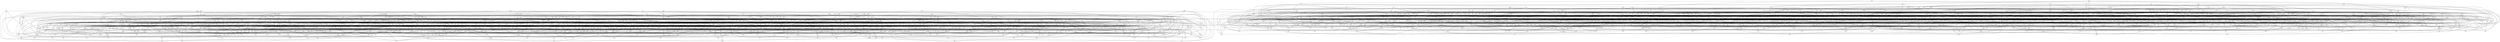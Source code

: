 graph {
 bdq -- hfr
 bdq -- lnm
 rfq -- jph
 rfq -- lqj
 rfq -- zrv
 vnm -- zkl
 vnm -- bvx
 vnm -- vcx
 vnm -- vqt
 vnm -- lzp
 ptj -- pqq
 vvq -- tkd
 vvq -- xxt
 kqb -- xmj
 gdh -- lzf
 gdh -- qmj
 gdh -- vgn
 gdh -- frn
 gsj -- ttz
 gsj -- pns
 jfk -- pfp
 jfk -- xbf
 jfk -- dqp
 scc -- xzd
 scc -- kzb
 scc -- czs
 fft -- ggl
 fft -- jzl
 fft -- fvv
 rzx -- jqt
 mqn -- jtb
 mqn -- xbl
 svf -- xpq
 svf -- zvv
 svf -- fpj
 svf -- fkv
 mgd -- kxn
 vzt -- dmx
 vzt -- mpp
 vzt -- fxf
 vzt -- bss
 vzt -- flr
 rnh -- sjv
 rnh -- hlm
 rnh -- vsf
 rnh -- gnj
 rnh -- mbz
 rdn -- crr
 rdn -- dzr
 rdn -- ljz
 pjh -- lhj
 pjh -- jlj
 cgx -- vqb
 cgx -- gdm
 cgx -- vzs
 cgx -- jdg
 dtb -- lkk
 dtb -- hqf
 dtb -- zqn
 pbb -- dtp
 pbb -- cdp
 pbb -- lfp
 pvv -- jzd
 pvv -- tjz
 qnk -- hzp
 kxr -- kqz
 kxr -- gpx
 vcr -- hld
 vcr -- cns
 vcr -- mhx
 vcr -- vtd
 hrk -- rjf
 hrk -- pmv
 hrk -- fcb
 jpt -- nfg
 znb -- gsc
 znb -- fcv
 tnc -- snk
 tnc -- rck
 tnc -- smc
 tnc -- lbj
 tnc -- xlg
 rmr -- jhq
 rmr -- tph
 rmr -- pbk
 rmr -- dbp
 rmr -- kmz
 drr -- fgm
 drr -- sqq
 dbp -- mzp
 vfl -- dtp
 vfl -- mpz
 vfl -- lnv
 vfl -- vpl
 vfl -- dnk
 cph -- dmv
 jhq -- rsl
 jhq -- xhm
 jhq -- dnh
 vhr -- djz
 tqx -- pjh
 tqx -- qtz
 tqx -- mzp
 dzx -- fzl
 bkn -- llf
 bkn -- vpl
 bkn -- tkd
 qcd -- zpt
 ddx -- rjq
 ddx -- rct
 msb -- pxx
 msb -- fvv
 psn -- spd
 psn -- vcn
 psn -- bjn
 psn -- zzh
 psn -- dlg
 sdm -- gdh
 sdm -- xhs
 sdm -- mqg
 sdm -- hbq
 sdm -- pjn
 sdm -- lhv
 ppx -- bqg
 ppx -- hkk
 ppx -- glj
 ppx -- qzh
 ksm -- hjc
 csd -- rsl
 csd -- tnn
 csd -- tlb
 kqz -- ssq
 hfd -- xhc
 hfd -- vjj
 hfd -- xpb
 hfd -- trh
 bsk -- vqf
 bsk -- klq
 bsk -- rlk
 bsk -- rzn
 bsk -- rnn
 vnq -- mzc
 vnq -- nrz
 mlj -- qkp
 fzr -- fzl
 fzr -- qgh
 fzr -- grd
 fzr -- dbn
 xzz -- vtr
 qmp -- slt
 qmp -- pvm
 qmp -- zsz
 xgm -- ppz
 vhz -- ndf
 tjz -- vph
 cbv -- vng
 cbv -- vrl
 cbv -- ncg
 cbv -- kdt
 rbd -- xhd
 rbd -- fqn
 rbd -- xkz
 rbd -- tfk
 jqs -- kxg
 dzj -- zgj
 sqq -- kxn
 sqq -- xgd
 sqq -- qqr
 pvz -- vph
 pvz -- ssx
 qbs -- xqt
 qbs -- xmg
 qbs -- jdp
 fxf -- hxh
 fxf -- lzq
 zgr -- tpd
 zgr -- qvc
 zgr -- glj
 zgr -- ckn
 dkl -- jhz
 dkl -- bss
 dkl -- qsz
 trr -- sjh
 trr -- qgg
 trr -- djt
 trr -- xgm
 knp -- tlm
 knp -- lxh
 dgr -- mgp
 xgp -- dbl
 xgp -- szm
 xgp -- jvc
 zqz -- dxr
 zqz -- pts
 zqz -- chl
 qhz -- hgt
 qhz -- kgv
 qhz -- xhd
 qhz -- rjm
 vkl -- qgm
 vkl -- rzm
 vkl -- slb
 vkl -- rxh
 jrn -- vzq
 grl -- grb
 grl -- qrx
 grl -- hbq
 grl -- fkt
 bmf -- znz
 bmf -- mqv
 zhq -- xrh
 zhq -- clp
 mgp -- fsz
 pdf -- kxl
 pdf -- plc
 kkf -- tmk
 kkf -- hrp
 kkf -- hqf
 kkf -- xbk
 kkf -- dkq
 fnt -- gvf
 bmt -- vgp
 bmt -- hqx
 bmt -- vqq
 crh -- sbm
 crh -- tkd
 qvp -- lvt
 qvp -- fdv
 qvp -- mkb
 zgq -- hxh
 zgq -- qst
 zgq -- dss
 bzv -- dcg
 bzv -- jdp
 bzv -- qps
 bzv -- kxl
 thk -- hpk
 pfp -- xdc
 qtf -- znk
 qtf -- nsv
 qtf -- gfh
 dmb -- pdc
 dmb -- dqs
 dmb -- pqb
 dmb -- czn
 qmb -- tmq
 vgc -- zmg
 vgc -- znh
 vgc -- dbn
 vgc -- zrk
 fpf -- gkh
 fpf -- zfz
 fpf -- qcx
 xll -- mlj
 xll -- jzr
 xll -- djr
 bxk -- vfs
 bxk -- djt
 rmn -- qlv
 frr -- jvm
 frr -- xzp
 frr -- crl
 frr -- kxf
 lfl -- mvq
 lfl -- xsc
 lfl -- nln
 xts -- thh
 fbj -- ctq
 hkf -- sqg
 flk -- xzs
 flk -- jhf
 jll -- gnz
 jll -- dfd
 fxd -- nrz
 dkj -- lpr
 nsz -- sqp
 nsz -- zjf
 nsz -- jtb
 nsz -- tnb
 cvm -- jtt
 cvm -- bsp
 njk -- jbd
 njk -- lxh
 njk -- mjm
 kmz -- gfl
 qzq -- qzj
 qzq -- vhr
 trq -- jvc
 qmt -- jfj
 qmt -- vqr
 qmt -- bjl
 slv -- xzd
 bph -- cfj
 bph -- tmq
 kpg -- vsx
 kpg -- jdp
 kpg -- jpt
 gkl -- cnn
 gkl -- lfv
 msn -- znd
 msn -- csv
 msn -- hmg
 vbp -- jhn
 vbp -- bcq
 vbp -- hmd
 slq -- xfl
 slq -- sqg
 slq -- sgb
 ktt -- jjg
 zhk -- ggn
 zhk -- lvs
 ncr -- knd
 ncr -- nkl
 ncr -- hfr
 ncr -- tzg
 glt -- gsj
 glt -- jlp
 glt -- bcn
 glt -- ltd
 glt -- hfd
 glt -- rjq
 glt -- snt
 qkf -- qlv
 qkf -- tkg
 qkf -- hlx
 qkf -- qqn
 klt -- crr
 klt -- tbd
 klt -- ssq
 dfm -- smb
 dfm -- bjb
 jdg -- ndf
 jdg -- txm
 jdg -- vfx
 kff -- mpp
 kff -- hbz
 kff -- sjh
 kff -- kkg
 brm -- ssl
 brm -- kxg
 brm -- crr
 ssl -- zpt
 cml -- ggf
 cml -- pts
 cml -- lvm
 sdf -- gfp
 sdf -- xlg
 sdf -- jdf
 szq -- vfs
 szq -- vsx
 tkz -- kpg
 tkz -- cfj
 tkz -- rtz
 tkz -- jmj
 jph -- jcj
 qmv -- szq
 qmv -- zvv
 djv -- rgg
 djv -- zlc
 lfp -- srq
 lfp -- rfs
 ttm -- vgn
 ttm -- lhh
 mhg -- bps
 mhg -- jdf
 mhg -- ggl
 mhg -- bcn
 fhm -- hlh
 fhm -- nfv
 fhm -- jzr
 fhm -- hrp
 fhm -- jxh
 ggr -- lgz
 ggr -- qlc
 ggr -- nvd
 ggr -- tkg
 ggr -- dnh
 rvq -- nlb
 rvq -- crq
 ptc -- fms
 ptc -- kqr
 pph -- rgc
 pph -- vls
 pph -- zmg
 pph -- zqz
 kjl -- bcq
 kgm -- pzf
 gsc -- hqc
 sqt -- vqq
 sqt -- qck
 sqt -- klt
 sqt -- znk
 sqt -- slr
 sqt -- fdv
 kqr -- jmz
 hfx -- mqv
 hfx -- jrn
 jtb -- tcs
 gqr -- ljq
 gqr -- zvs
 gqr -- xzq
 gqr -- kmv
 ttl -- qbj
 ttl -- glm
 ttl -- dzc
 ttl -- djv
 vgg -- qtf
 vgg -- pph
 hdj -- kpf
 hdj -- gkt
 hdj -- pgf
 hdj -- lzq
 fcb -- pxx
 fcb -- lcs
 qgn -- tcs
 vdg -- zrt
 sxh -- fbc
 sxh -- xdm
 sxh -- gdd
 drj -- txm
 drj -- fnm
 drj -- gdm
 xqf -- vpl
 xqf -- brj
 xqf -- tmk
 xqf -- drz
 zdl -- mmj
 glr -- ggf
 xjf -- tnt
 xjf -- cnz
 xjf -- ltd
 nbt -- ffh
 nbt -- jcm
 hpv -- cps
 bfh -- fls
 bfh -- lqj
 fbz -- xzs
 ccn -- gql
 ccn -- dkq
 ccn -- jhf
 dhj -- dnv
 dhj -- cbp
 lpr -- hlx
 lqt -- fjr
 lqt -- phn
 lqt -- thk
 vpl -- kqr
 pdd -- qlc
 pdd -- zpn
 pdd -- kcq
 pdd -- zkd
 ldh -- rdq
 ldh -- fhc
 xzp -- pdc
 xzp -- pqq
 phn -- mpz
 phn -- jhf
 zvt -- mtk
 zvt -- txm
 zvt -- tjt
 lfs -- kkg
 vxd -- jkd
 vxd -- mqn
 vxd -- lzf
 kmv -- hlm
 kmv -- cnn
 kmv -- jnz
 kmv -- xxt
 gfl -- xbl
 gfl -- hmg
 gfl -- jgl
 tfx -- qzr
 tfx -- lgm
 tfx -- cph
 tfx -- vgr
 ccz -- mcg
 ccz -- bbg
 hvh -- qps
 hrp -- bsl
 hrp -- jcj
 gxd -- cvf
 gxd -- skx
 lsl -- brr
 qdh -- vkn
 qdh -- cfg
 zxx -- bbd
 zxx -- gvv
 zxx -- hpv
 zxx -- lzp
 zxx -- xsc
 fpv -- fdd
 fpv -- sbh
 fpv -- nvr
 nfg -- tcf
 zkf -- bct
 tzg -- bjb
 tzg -- dnh
 tzg -- dkj
 kbr -- tsc
 kbr -- nkx
 kbr -- zst
 kbr -- znd
 kbr -- xhm
 ppr -- nrp
 ppr -- hqb
 ppr -- smf
 ppr -- bbg
 kjs -- rjm
 kjs -- vfx
 kjs -- jlm
 jtn -- xgc
 fzs -- npc
 fzs -- hcp
 fzs -- szc
 slr -- bfg
 slr -- xsj
 slr -- dlg
 slr -- gdd
 vkx -- qmd
 vkx -- zdh
 vkx -- xgm
 vkx -- xgv
 vkx -- qnd
 rvf -- hbl
 rvf -- cps
 rvf -- jhs
 rvf -- dtg
 kfz -- svf
 kfz -- rzx
 kfz -- jrn
 kfz -- tnb
 dfd -- cfc
 vgk -- pqp
 zdm -- jgl
 zdm -- tcr
 hvl -- zxt
 ztp -- zgj
 ztp -- ltp
 ztp -- hgm
 xjq -- plc
 xjq -- pvz
 xjq -- hbb
 xjq -- sbg
 xjq -- gkt
 vkc -- qmb
 vkc -- mgp
 vkc -- fpj
 zrv -- sbm
 cxl -- mpm
 cxl -- tcs
 xhp -- vgr
 xhp -- qlv
 xhp -- lxp
 xhp -- hld
 cxf -- jhn
 cxf -- flr
 cxf -- jqj
 ctq -- qqr
 ctq -- fhh
 qsj -- stm
 qsj -- mzc
 qsj -- kks
 qsj -- qgn
 pxv -- zfz
 pxv -- mrv
 sqd -- vsx
 sqd -- hlx
 sqd -- hnc
 sqd -- pdh
 zjf -- mtc
 sxj -- mmg
 sxj -- mjj
 sxj -- ksd
 sxj -- hfx
 sxj -- kdt
 msm -- cps
 msm -- gpq
 msm -- lmd
 msm -- mjp
 ghz -- ksr
 ghz -- dkc
 ghz -- zdf
 ghz -- bqg
 ghz -- fxf
 vzs -- vqb
 vzs -- kxf
 vxp -- hjc
 vxp -- ksn
 lgg -- llp
 lgg -- crl
 vhv -- vqq
 vhv -- gsc
 vhv -- qrd
 jqq -- kjp
 jqq -- jcm
 jqq -- nxk
 jqq -- rrn
 gxn -- cdp
 gxn -- brr
 vdl -- ktl
 vdl -- bmd
 vdl -- djb
 jkx -- hvb
 jkx -- xjb
 jkx -- bqm
 jkx -- fbp
 jkx -- dmf
 qgm -- hnp
 rgj -- ktl
 rgj -- dhj
 rgj -- ncv
 kpn -- jrb
 kpn -- cfc
 dgm -- vvh
 dgm -- mxp
 dgm -- drt
 bgj -- glr
 bgj -- crh
 bgj -- zvt
 bgj -- vqg
 rrl -- jbm
 rrl -- zzp
 rrl -- rss
 rrl -- ngf
 hmf -- pnv
 hmf -- bjl
 hmf -- trf
 hmf -- qgc
 nvc -- bmd
 cvn -- gmx
 cvn -- mtk
 hlh -- dtp
 jfv -- dqv
 jfv -- jhm
 jfv -- ckn
 jfv -- gqk
 jfv -- sks
 jfv -- llz
 vqx -- rjp
 vqx -- pzf
 vqx -- pns
 vqx -- ccn
 zvz -- lcg
 zvz -- cng
 zvz -- csj
 zvz -- czm
 ztn -- jbd
 ztn -- xsb
 ztn -- vxp
 nlb -- rhr
 nlb -- pjg
 fqm -- ggn
 fqm -- kgg
 fqm -- lnr
 dcf -- ksn
 mtg -- rjj
 mtg -- mbk
 mtg -- tff
 mtg -- gkl
 mjs -- ksx
 mjs -- nmn
 mjs -- dhc
 tff -- jjr
 kkc -- rbn
 kkc -- kfj
 vqt -- rxz
 vqt -- vdg
 vqt -- gvf
 hpk -- qkp
 lvt -- nqp
 csz -- drt
 csz -- fxn
 csz -- rsl
 rqc -- bxl
 rqc -- xvx
 rqc -- jrt
 rqc -- xjf
 tfb -- jnz
 tfb -- czn
 tfb -- gfg
 vrz -- mdx
 vrz -- fdd
 vrz -- ksz
 vrz -- hmg
 xfb -- pqp
 prn -- knp
 prn -- hqc
 prn -- vqp
 vqg -- qcd
 vqg -- ttg
 vqg -- ddg
 vqg -- jdl
 rrt -- lhh
 rrt -- qhh
 rrt -- ztj
 rrt -- kjl
 rrt -- qsz
 dxm -- flk
 dxm -- szb
 dxm -- cnn
 dxm -- pzl
 bjg -- hrk
 bjg -- ggn
 bjg -- bps
 bjg -- slv
 xkx -- gzx
 xkx -- zzg
 rhz -- fzr
 rhz -- gks
 rhz -- mfn
 rhz -- dtd
 rhz -- jlm
 lmq -- cfc
 lmq -- cvk
 lmq -- bbb
 jss -- dnk
 jss -- gks
 jss -- kfj
 xpq -- plf
 xpq -- vbp
 bgp -- bmd
 bgp -- cbp
 jhn -- czg
 mmr -- hjg
 mmr -- crn
 jzp -- lfs
 jzp -- qdh
 jzp -- vph
 tgg -- jmz
 tgg -- jdf
 rfs -- gsc
 kxf -- xth
 kxf -- llp
 fcl -- jmz
 fcl -- jhf
 fcl -- jdm
 hjr -- czn
 hjr -- gvm
 hjr -- hln
 hjr -- sxq
 hjr -- qnf
 hjr -- svp
 mpp -- qfh
 mpp -- bss
 klp -- dzp
 klp -- fvd
 klp -- jpt
 klp -- zrt
 dvj -- vgk
 dvj -- ksx
 dvj -- gdt
 lrj -- ptc
 lrj -- tcj
 lrj -- nmk
 lrj -- thc
 cmh -- qhf
 cmh -- mpg
 cmh -- tcr
 xjs -- cjd
 xjs -- sdt
 xjs -- chh
 xjs -- mpp
 fvl -- gct
 fvl -- nmk
 ngf -- gfh
 mcv -- zcx
 mcv -- qdh
 mcv -- smb
 jvf -- cvf
 jvf -- hbb
 czh -- bnn
 czh -- kjs
 czh -- thq
 czh -- trh
 czh -- vqq
 czq -- fls
 czq -- qkp
 czq -- zrv
 czq -- hmh
 czq -- hkm
 xjb -- tcf
 sln -- znk
 sln -- kgg
 hxb -- xsx
 hxb -- mjr
 hxb -- tlb
 xdc -- pjh
 xzq -- qmp
 xzq -- dtd
 tnt -- zmg
 tnt -- pzp
 tnt -- cnz
 tlf -- vpp
 tlf -- jlj
 tlf -- bcq
 tlf -- jsh
 jhp -- pmp
 jhp -- nvt
 jhp -- hzp
 mmp -- fft
 mmp -- pxv
 mmp -- jlb
 sjv -- xts
 sjv -- fhf
 flx -- lfx
 flx -- dsd
 flx -- kzn
 flx -- rdq
 kfd -- mjj
 kfd -- jjn
 kfd -- rmd
 kfd -- xkx
 kfd -- fdb
 npn -- vdl
 npn -- bjl
 npn -- fms
 csj -- mnl
 ttn -- zgj
 gpl -- gqk
 gpl -- mxt
 gpl -- tcs
 ggc -- rxm
 ggc -- qkp
 ggc -- xnc
 ggc -- ptt
 qzh -- mzc
 qzh -- vcr
 qzh -- vdd
 qzh -- rbj
 zpn -- rsl
 zpn -- dxb
 zpn -- rhl
 pth -- vqm
 pth -- lmd
 pth -- kds
 pth -- jkd
 qgr -- dhl
 qgr -- qjb
 kfm -- bfx
 kfm -- kjl
 kfm -- hgh
 kfm -- mqn
 zmg -- xzz
 hnl -- dbn
 hnl -- sxh
 rxz -- zst
 rxz -- dcg
 pnv -- njk
 pnv -- nmn
 pnv -- qzq
 pnv -- rdn
 jtg -- hst
 jtg -- lxh
 tmq -- vvh
 mqd -- dlr
 mqd -- rrt
 mqd -- vgn
 mqd -- pgt
 mqd -- xfl
 txc -- xzs
 pzn -- pts
 vgp -- xhd
 bsf -- rsd
 bsf -- smn
 bsf -- kkc
 bsf -- gvm
 kbm -- hnc
 kbm -- hpg
 kbm -- rzc
 xfq -- rtz
 vqz -- lpr
 vqz -- mvf
 vqz -- rmn
 dmx -- czg
 dmx -- lzp
 gdt -- djz
 ggs -- jvf
 ggs -- jzp
 ggs -- nqz
 smt -- cmp
 smt -- lgz
 smt -- qfh
 bft -- jlb
 bft -- bfg
 jzd -- qss
 nms -- pvm
 nms -- xmk
 nms -- fms
 rkc -- qxb
 rkc -- tvt
 rkc -- bnb
 rkc -- rpc
 fsl -- xxt
 fsl -- xvk
 jkd -- hvl
 hgb -- xbl
 hgb -- kmz
 hgb -- pmh
 qvt -- hbb
 qvt -- dnh
 qvt -- pqh
 ddj -- hmh
 ddj -- qgh
 ddj -- bqd
 xsx -- gfv
 xsx -- ztj
 xsx -- hcp
 fhh -- vfs
 xbj -- rdj
 xbj -- dtb
 xbj -- lqk
 xbj -- bct
 fsr -- xcj
 fsr -- nvc
 fsr -- jxf
 fsr -- lxh
 kks -- hjg
 kks -- sgb
 kks -- xmg
 kks -- fvd
 zkd -- fkv
 prv -- jlv
 prv -- fcb
 prv -- qnf
 pbk -- hhq
 pbk -- bvx
 pbk -- vsz
 tcs -- mhx
 tcs -- ckn
 jdl -- vjb
 jdl -- xfs
 jdl -- zkf
 jdl -- dzj
 zcs -- flr
 zcs -- vsv
 zcs -- vkq
 zcs -- szc
 rql -- rgc
 rql -- xfd
 rql -- rjf
 rql -- slv
 qct -- xfl
 tzf -- hld
 tzf -- bfx
 tzf -- dlr
 dmh -- pnc
 dmh -- lfx
 ckr -- cng
 ckr -- lsl
 ckr -- gxn
 ckr -- brj
 hbl -- jgl
 pgg -- rjj
 pgg -- vls
 pgg -- glm
 pgg -- zbj
 lqv -- czg
 lqv -- tvm
 lqv -- kqb
 lqv -- zkl
 lqv -- mbs
 rbj -- khz
 rbj -- xdx
 rbj -- jqp
 sjg -- xts
 sjg -- vqp
 sjg -- nsm
 tjt -- jxh
 tjt -- clp
 tjt -- vqr
 hvb -- bvx
 hvb -- lpr
 hvb -- vdg
 bnh -- jzd
 bnh -- zdl
 bnh -- bnb
 dmf -- smb
 dmf -- zvj
 dmf -- kxn
 trf -- bbh
 trf -- xth
 trf -- rgj
 rkr -- lhj
 rkr -- jdp
 rkr -- mpm
 rkr -- gqk
 mbz -- hqc
 mbz -- jdm
 rnx -- qzr
 rnx -- cfs
 xxg -- dsd
 xxg -- qps
 xxg -- nlg
 xxg -- mcv
 vqr -- jdm
 vqr -- ttz
 zzg -- pdh
 zzg -- gcq
 hgt -- jqs
 hgt -- pdc
 zrf -- jqj
 zrf -- xvl
 zrf -- lsp
 zrf -- llz
 vxb -- lcg
 vxb -- ssl
 pnr -- jcn
 pnr -- xqg
 pnr -- mdj
 pnr -- mfn
 vsf -- hjc
 vsf -- xzd
 vsf -- dcf
 vsf -- fdv
 kdx -- pqb
 kdx -- dzj
 kdx -- tmf
 kdx -- bfg
 kdx -- mrv
 vdd -- vkn
 vdd -- plc
 sfb -- fhf
 hvz -- bfh
 hvz -- hgq
 hvz -- zbk
 xln -- dpp
 xln -- cnz
 xln -- mgx
 xln -- dqc
 ckg -- vfj
 ckg -- hdf
 ckg -- glj
 ckg -- hgb
 mbs -- dll
 mbs -- pxp
 bmh -- pdf
 bmh -- jpv
 bmh -- fxn
 bmh -- jbl
 zbq -- rsd
 zbq -- kgn
 zbq -- hjt
 nsv -- lgg
 nsv -- ttn
 nsv -- kgm
 nsv -- pzn
 sks -- hhq
 sks -- vtj
 xvx -- pdc
 xvx -- svz
 xvx -- ddk
 xfd -- tmf
 vqs -- cxf
 vqs -- bdk
 vqs -- nfg
 zsz -- fpk
 zsz -- xhh
 zsz -- vsk
 vcq -- ncv
 vcq -- fjr
 pdg -- mcf
 pdg -- mlk
 pdg -- zpt
 pdg -- lvs
 mjl -- pjn
 mjl -- zcx
 mjl -- szm
 tpd -- kdg
 tpd -- rtz
 hnp -- hjc
 djb -- ksm
 djb -- csj
 xnc -- dbn
 rnn -- fdd
 rnn -- rzn
 rjq -- hlh
 rjq -- drg
 bxl -- jbd
 vpq -- czn
 vpq -- gbc
 crz -- pkg
 crz -- cth
 vmg -- pzf
 zcr -- rmn
 zcr -- zgh
 zcr -- hcv
 zcr -- mmr
 zbk -- mdc
 zbk -- gxn
 zbk -- gnj
 mjp -- cph
 mjp -- fsz
 kgn -- knp
 kgn -- jlb
 kgn -- nrs
 mkl -- mpl
 mkl -- fsl
 mkl -- rct
 trp -- srt
 trp -- cfs
 trp -- tbb
 trp -- dgm
 vgr -- jsp
 vgr -- mzp
 lsp -- rzx
 lsp -- mhx
 lsp -- xvm
 lsp -- jvc
 sqp -- tgm
 sqp -- qqr
 jvx -- mmr
 jvx -- hcv
 jvx -- tsq
 jvx -- lrc
 qck -- dcf
 qck -- mss
 qck -- lvs
 jrf -- xps
 jrf -- rpc
 npl -- ltp
 npl -- lkx
 npl -- pbb
 npl -- jmr
 qgg -- znz
 qgg -- sgb
 qgg -- cns
 xrh -- lcs
 msp -- dbn
 msp -- xzd
 msp -- bnn
 mss -- sfb
 mss -- dzx
 vls -- mpz
 gmq -- sbq
 gmq -- rgg
 gmq -- ttn
 rjf -- gpx
 krp -- ppz
 krp -- qqn
 krp -- cxl
 krp -- cdv
 xhf -- fzl
 xhf -- zrk
 xhf -- rct
 xhf -- dnv
 xhf -- xfs
 rmt -- mkm
 rmt -- kmz
 rmt -- kjl
 rmt -- hxh
 ggn -- ktl
 zst -- npc
 zst -- hlx
 zlc -- vfx
 zlc -- jbt
 zlc -- vqp
 tvm -- khv
 tvm -- fdd
 czs -- vhr
 czs -- xlt
 mfn -- jqs
 mfn -- psx
 mfn -- bcp
 hcf -- fsm
 hcf -- pqr
 hcf -- fhh
 hcf -- qjb
 hcf -- qpj
 kbc -- fbj
 kbc -- xrd
 kbc -- tsq
 kbc -- flp
 zgh -- cps
 zgh -- ksr
 jxk -- rzx
 jxk -- mrk
 jxk -- xvl
 jxk -- rpt
 jxk -- gbd
 khd -- zjf
 khd -- vsz
 khd -- rmn
 jmj -- jfk
 jmj -- bpt
 jmj -- sbg
 jmj -- fvn
 jmj -- rnx
 cdr -- grf
 cdr -- ddx
 cdr -- lvs
 cdr -- kdx
 hgh -- cfs
 hgh -- ckn
 hgh -- fvd
 hds -- rxm
 hds -- kbj
 hds -- hdv
 hds -- vqb
 hds -- jxh
 fjr -- hrs
 fjr -- flz
 fjr -- jlb
 dvf -- czj
 dvf -- zkf
 dvf -- hjc
 dvf -- slr
 xxk -- vfh
 zdb -- psx
 zdb -- szb
 zdb -- mcf
 bsm -- txq
 bsm -- qzq
 bsm -- mjd
 dhc -- vvq
 dhc -- mss
 dhc -- hkm
 xmk -- txm
 ddg -- xlt
 qps -- bbd
 crq -- hbz
 crq -- znc
 crq -- bjb
 crq -- rxz
 crq -- hbl
 gpx -- hqc
 gpx -- ksm
 lct -- xlg
 lct -- bps
 lct -- sxh
 lct -- gmx
 brr -- psg
 fmx -- gbd
 fmx -- rdq
 gkh -- dpn
 gkh -- ttf
 vzf -- vsx
 dzc -- vhr
 dzc -- phn
 bgn -- klc
 bgn -- gct
 mpg -- hff
 mpg -- prm
 rvd -- xfq
 rvd -- sjx
 rvd -- xjs
 rvd -- rjh
 bfs -- rzm
 bfs -- lvl
 bfs -- dtd
 spx -- dgr
 spx -- cph
 spx -- rsl
 spx -- qfk
 spx -- xgj
 tcb -- dmg
 tcb -- pxp
 ctl -- prm
 ctl -- fkt
 ctl -- nrz
 ctl -- fpv
 ptv -- dnh
 ptv -- mvq
 ptv -- dsd
 ptv -- qmv
 ptv -- dgr
 qzj -- rqp
 qzj -- fls
 gmx -- mnl
 gmx -- qnk
 gmx -- hlh
 tnq -- tmf
 mfs -- vfx
 dxk -- bbm
 dxk -- jlj
 dxk -- vng
 dxk -- jqp
 dxk -- fhc
 vcm -- gfg
 vcm -- ssl
 vcm -- sbq
 fpd -- mhp
 fpd -- dkt
 fpd -- nqp
 fpd -- zbj
 fpd -- hqx
 zxf -- mhr
 zxf -- znh
 zxf -- lgg
 zxf -- fxz
 zxf -- ckz
 mzf -- gbc
 mzf -- ndf
 mzf -- slt
 mzf -- qnk
 vcn -- gdm
 vcn -- dnk
 mdq -- qnd
 mdq -- zdf
 mdq -- dlr
 ldl -- pgf
 ldl -- mpm
 hqb -- sdr
 hqb -- ghs
 hqb -- gxd
 lrh -- trq
 lrh -- mkm
 lrh -- lzf
 lrh -- dsp
 lrh -- gfv
 lrh -- mkg
 tlb -- hkf
 tlb -- rdx
 mlk -- kgm
 dxr -- cnk
 bjn -- jph
 bjn -- bqp
 mbk -- tzc
 mbk -- ptj
 mbk -- zbj
 hhn -- ksz
 hhn -- rpk
 hhn -- pgt
 hhn -- fmx
 grd -- jfj
 xvk -- mtk
 xvk -- clp
 xvk -- bgn
 xvk -- zvt
 xvk -- gmq
 xvk -- tld
 knr -- pxv
 knr -- scm
 knr -- mkb
 knr -- psx
 gql -- hlh
 gql -- jlm
 qvc -- ccz
 qvc -- hpg
 hcp -- qmd
 pvm -- mrv
 pvm -- qtr
 pvm -- jjr
 ghb -- qhh
 ghb -- sjp
 kvc -- dhq
 kvc -- pxp
 kvc -- vhp
 kvc -- dmh
 nqz -- gfj
 tzd -- zfz
 tzd -- fvg
 jlp -- ffh
 kgk -- xsj
 kgk -- mdc
 kgk -- mlj
 tph -- vnr
 tph -- szc
 rck -- mtk
 rck -- zdl
 rck -- zzh
 hvn -- hjg
 hvn -- hpg
 hgm -- dfp
 hgm -- mjm
 dqc -- bzk
 xvd -- rsz
 xvd -- rck
 xvd -- dtd
 fvn -- zjj
 fvn -- lls
 rmx -- pzf
 rmx -- pdc
 rmx -- mnl
 lvl -- mjd
 lvl -- jmz
 lvl -- lnf
 rxh -- hnl
 rxh -- rjm
 rxh -- xmk
 tjk -- rjj
 tjk -- grf
 tjk -- psx
 tjk -- hpn
 tjk -- xfb
 nlg -- rzh
 nlg -- fxd
 nlg -- fzs
 mjd -- pqp
 fms -- kbv
 kcq -- cfg
 kcq -- tmt
 rdz -- mpg
 rdz -- bkr
 rdz -- xxk
 rdz -- jpv
 xtd -- fnv
 xtd -- xbk
 xtd -- fxz
 xtd -- njk
 bng -- hlx
 bng -- jkd
 bng -- vqs
 rdx -- csz
 rdx -- bxk
 rdx -- zrt
 tmm -- pdh
 tmm -- bdq
 tmm -- vzf
 tmm -- tcf
 xsb -- gxt
 xsb -- jbt
 vht -- tvc
 vht -- txm
 vht -- mss
 vht -- cvm
 mvg -- pcs
 mvg -- bqg
 mvg -- lzp
 mvg -- dkl
 mvg -- mzb
 bns -- vkq
 bns -- vsz
 bns -- pvz
 bns -- bjs
 bns -- xrp
 rsd -- fvg
 rsd -- sln
 rsd -- bcn
 qtr -- xfs
 qtr -- srq
 qtr -- kgg
 bbg -- ncg
 vrh -- xdx
 vrh -- txv
 vrh -- fdb
 vrh -- lpv
 lbr -- jhf
 lbr -- ddk
 lbr -- gnm
 lbr -- gks
 lrc -- vqz
 lrc -- bcq
 lrc -- jgh
 lrc -- bmf
 pjd -- tkg
 pjd -- gzr
 pjd -- gvf
 pjd -- qgr
 pjd -- sjk
 ptt -- zgj
 glm -- xzz
 glm -- tff
 xmr -- kqz
 hqs -- zzg
 hqs -- qsz
 hqs -- jkd
 hqs -- pcc
 hqs -- dbp
 qqs -- msb
 qqs -- ztp
 qqs -- jhf
 qqs -- xmr
 hvm -- jbt
 hvm -- dzm
 hvm -- lnf
 hvm -- tss
 lxp -- npc
 fzq -- zcl
 fzq -- tmk
 fzq -- nsr
 fzq -- qbv
 hbb -- qps
 sct -- pmh
 sct -- mgd
 slt -- lnf
 dqs -- rxm
 qrx -- ghb
 qrx -- rsl
 qrx -- jfm
 lqk -- vgp
 lqk -- lkx
 rgz -- zkl
 qnb -- qps
 qnb -- tlt
 qnb -- dcg
 qnb -- dxh
 jdp -- vkn
 jdp -- vtj
 nnk -- vgp
 rpc -- kgg
 rpc -- czj
 pns -- dcf
 pns -- ksn
 sjk -- zjj
 sjk -- ssx
 sjk -- flp
 lcs -- hjc
 jsz -- dmg
 jsz -- pdf
 jsz -- smf
 mxb -- gck
 mxb -- rmd
 pvg -- jrf
 pvg -- hgt
 pvg -- bgn
 pvg -- srq
 pvg -- qrd
 pvg -- tqp
 kdt -- rhl
 kdt -- zdh
 rbn -- vsk
 vkj -- zzp
 vkj -- dqc
 vkj -- ksx
 vkj -- vmg
 dpn -- dlg
 dpn -- gfg
 thc -- nmk
 thc -- nfv
 hpd -- bmd
 hpd -- sbv
 hpd -- pgg
 hpd -- vhr
 qnn -- sqg
 qnn -- tbb
 qnn -- svb
 qnn -- qhh
 fnm -- rzt
 fnm -- gnj
 fnm -- nsm
 lhv -- fkt
 lhv -- kzn
 lhv -- fgm
 nxt -- nvd
 nxt -- dfm
 nxt -- hvn
 nxt -- tfx
 rmd -- kqb
 rmd -- bvx
 jlb -- qgh
 jlb -- tjz
 pjg -- jhm
 klx -- ttp
 klx -- xnv
 klx -- lkx
 klx -- djs
 tbd -- mhp
 tbd -- txc
 tss -- vsg
 tss -- dnv
 jbl -- vzf
 jbl -- rlk
 jbl -- qpr
 tgk -- zvh
 tgk -- xrh
 tgk -- tsn
 pcs -- bbm
 pcs -- gfj
 clj -- pqq
 clj -- qzp
 clj -- rxh
 clj -- hvc
 clj -- vxb
 fdk -- msn
 fdk -- pcs
 fdk -- tbb
 fdk -- vxd
 fdk -- cqj
 zmn -- zvh
 zmn -- ltd
 zmn -- mvp
 zmn -- nns
 zmn -- crb
 zmn -- qzj
 zgc -- zbk
 zgc -- rzm
 zgc -- dnj
 sql -- mgd
 sql -- qht
 sql -- mvf
 spd -- jfj
 spd -- ndf
 dtj -- bnb
 dtj -- lxh
 hjt -- rct
 txv -- ttc
 dgz -- vzq
 dgz -- tpp
 dgz -- crz
 dgz -- gbd
 brn -- mpv
 brn -- crn
 brn -- dhq
 brn -- qmb
 brn -- tvp
 pts -- tjz
 pts -- nsm
 pts -- ktl
 tcr -- vtd
 qfk -- kdg
 qfk -- bvx
 dll -- dxb
 dll -- jsp
 dsp -- hhq
 sqh -- lft
 sqh -- frm
 sqh -- ptc
 sqh -- vhg
 jfz -- cns
 jfz -- zqb
 jfz -- xsc
 jfz -- mjr
 tnn -- pjg
 tnn -- rzn
 czm -- ffh
 czm -- lqk
 czm -- ksn
 qvs -- pdq
 qvs -- dtj
 qvs -- ccc
 qvs -- dzx
 sbs -- lhh
 sbs -- pmh
 sbs -- jts
 sbs -- fsz
 fqn -- hjt
 fqn -- zhq
 fqn -- xcj
 bbm -- cfg
 xgj -- dtg
 xgj -- btd
 xgj -- fnt
 hrs -- tgg
 hrs -- pzf
 mhr -- nkh
 mhr -- nzf
 mhr -- mcf
 mhr -- xfd
 ggk -- bzk
 ggk -- vpl
 ggk -- ttn
 hlt -- kpf
 hlt -- qxc
 hlt -- dmg
 xnv -- xrt
 xnv -- hnp
 xnv -- drg
 xnv -- sfb
 ttf -- txc
 ttf -- vjj
 vqq -- kpn
 vqq -- zkf
 vqq -- gfh
 vqq -- kqz
 cqh -- jzl
 cqh -- czh
 cqh -- vnj
 nkh -- zzp
 nkh -- xts
 nkh -- txq
 vnr -- qht
 vnr -- jpv
 klq -- vvh
 zrk -- dnt
 zrk -- qgh
 zrk -- tzd
 vjb -- rbn
 vjb -- tnq
 kdh -- skx
 kdh -- mpp
 kdh -- bbm
 kdh -- jvf
 hxk -- slt
 hxk -- nmk
 hxk -- vxp
 hxk -- ddj
 mzx -- mrv
 mzx -- rqp
 mzx -- sbm
 drt -- fdd
 drt -- ptd
 tsl -- sqd
 tsl -- ktd
 tsl -- lfs
 tsl -- dxb
 nsr -- cxz
 nsr -- ttp
 nsr -- crj
 pkc -- frn
 pkc -- lgm
 pkc -- xgc
 kqt -- dzm
 kqt -- xfd
 kqt -- jzr
 kqt -- tlg
 rrq -- tfk
 rrq -- rqp
 rrq -- qtn
 rrq -- lsl
 dxb -- bkr
 rtd -- qkk
 rtd -- cfg
 rtd -- jcq
 rtd -- bdk
 rhl -- xbf
 rhl -- cjd
 jdn -- xgd
 jdn -- prt
 jdn -- lhj
 thr -- phc
 thr -- zrv
 thr -- rgg
 thr -- bxl
 fxz -- sbm
 nkx -- vnr
 nkx -- tcb
 nkx -- zqj
 nkx -- gbd
 nkx -- xmj
 nlk -- sjv
 nlk -- gdd
 nlk -- mbz
 xth -- cfc
 qhf -- jqt
 qhf -- dmg
 xdx -- vkq
 rdj -- xhh
 rdj -- cfc
 rdj -- hzp
 rdj -- dlg
 mzb -- vvh
 mzb -- dtg
 mzb -- tpd
 chj -- jnz
 chj -- fvl
 chj -- phn
 chj -- vsg
 cnz -- rqp
 bsl -- dtd
 bsl -- mmj
 vnj -- mlk
 vnj -- xpb
 vnj -- lpq
 vnj -- crh
 rqv -- vtd
 rqv -- vgr
 rqv -- pjg
 rqv -- zvv
 sjx -- dxh
 sjx -- pfp
 sjx -- bdq
 sjx -- crz
 xkz -- txc
 xkz -- djb
 xkz -- khj
 pkk -- jmj
 pkk -- vsv
 pkk -- tmq
 pkk -- xmj
 xgd -- fxn
 xgd -- mjp
 tcx -- qxv
 tcx -- fxn
 tcx -- frn
 tcx -- qvc
 xhh -- gsc
 xhh -- jjr
 zvj -- xmj
 rgc -- jzr
 lfx -- lzq
 lfx -- kdg
 hmg -- jjn
 hmg -- zpn
 snd -- nzf
 snd -- dzm
 ksx -- thq
 hqx -- ssq
 snk -- rgc
 snk -- cnk
 snk -- tnq
 rgg -- hln
 ttg -- nvc
 ttg -- vmg
 ttg -- thk
 qdc -- jqt
 xhc -- bzk
 xhc -- pmp
 xhc -- rss
 vmd -- mxt
 ctg -- hhl
 ctg -- rgz
 ctg -- flp
 ctg -- btd
 ctg -- tbb
 gvm -- jbd
 tdp -- nvr
 tdp -- pzj
 jtt -- jlp
 jtt -- vjq
 jtt -- fls
 hgk -- tvp
 hgk -- hvh
 hgk -- qmb
 hgk -- qdc
 jfh -- gvv
 jfh -- jvf
 jfh -- fdd
 jfh -- lmd
 pqj -- pmv
 pqj -- pzf
 pqj -- srq
 pqj -- mrv
 kjj -- fsl
 kjj -- djv
 kjj -- kxg
 kjj -- zkc
 fjs -- vpp
 tfk -- vsg
 tfk -- drg
 vfh -- mqg
 vfh -- bqm
 xlg -- zgb
 xlg -- gdt
 tsq -- sbg
 dkq -- tkd
 dkq -- ddg
 pzs -- jmr
 pzs -- jjg
 pzs -- pqp
 pzs -- bft
 znh -- brr
 znh -- zvh
 txq -- mgb
 txq -- jdf
 txq -- czj
 mmt -- slb
 mmt -- mss
 mmt -- lkx
 gnj -- bnn
 dzq -- fxz
 dzq -- txq
 dzq -- fkn
 dzq -- dzc
 dzq -- vgg
 msq -- zxt
 msq -- xmj
 msq -- nfg
 msq -- gzr
 jls -- snb
 jls -- vfs
 jls -- svb
 jls -- xqt
 kpf -- gfj
 rfj -- ptj
 rfj -- lsl
 rfj -- tqp
 rfj -- tlm
 dkm -- dll
 dkm -- hdf
 dkm -- crq
 dkm -- pjn
 sjp -- bkr
 lkj -- jjn
 lkj -- jmj
 lkj -- jbl
 lkj -- vtd
 pzl -- nxb
 pzl -- gpx
 pzl -- hpk
 zkl -- mgd
 zkl -- sfn
 gbc -- bqp
 gbc -- nsm
 gbc -- xqg
 rlk -- tnb
 rlk -- nkl
 bcr -- vmd
 bcr -- gnc
 bcr -- fdb
 chh -- zjj
 nqp -- vpl
 nqp -- psg
 nxb -- kxf
 nxb -- jlm
 xff -- xjb
 xff -- dfm
 xff -- cjd
 xff -- gnc
 fzp -- dqp
 fzp -- cps
 fzp -- hmd
 vvk -- sks
 vvk -- nsz
 vvk -- czg
 vvk -- lfb
 pkm -- zxt
 pkm -- qdc
 pkm -- jcq
 xdm -- jrb
 snt -- mbg
 snt -- tvc
 snt -- mlj
 vfx -- hkm
 jgh -- qct
 jgh -- plf
 jgh -- hpg
 jgh -- mgp
 jgh -- qlt
 jgh -- mcg
 kvn -- ltp
 kvn -- cfc
 kvn -- lvt
 kvn -- psx
 qlc -- jlz
 cdd -- clp
 cdd -- pmt
 cdd -- npn
 cdd -- fpf
 cdd -- jzl
 smf -- qpr
 smf -- znd
 gkt -- bfx
 vgt -- qvp
 vgt -- bnh
 vgt -- fhf
 vgt -- rlv
 svb -- zqj
 bpp -- pqp
 bpp -- dzj
 bpp -- ttg
 bpp -- pvm
 ndq -- trh
 ndq -- hvc
 ndq -- pvv
 ndq -- ktt
 ptr -- xgr
 ptr -- tpp
 ptr -- gkt
 ptr -- xxn
 tqp -- rzm
 hbq -- tqx
 hbq -- zdf
 vzj -- fbz
 vzj -- gfh
 vzj -- ddg
 vzj -- dzs
 rjm -- pzf
 rjm -- qkp
 hmh -- dfd
 lnm -- jgl
 lnm -- kkg
 cpz -- lqt
 cpz -- csp
 cpz -- vhz
 cpz -- jrb
 cpz -- gxt
 cpz -- bsp
 lbj -- thc
 lbj -- grf
 lbj -- qgc
 dpp -- lnv
 dbl -- bqm
 dbl -- lpv
 dbl -- hqz
 flc -- fdh
 flc -- ttz
 flc -- msp
 flc -- cqh
 ljn -- smc
 ljn -- jxf
 ljn -- vqq
 ljn -- vnj
 xfs -- tnq
 lls -- pnc
 lls -- qhh
 bxb -- fdv
 bxb -- ztn
 bxb -- vht
 bxb -- jfj
 xhs -- drr
 xhs -- dsp
 xhs -- jvc
 xhs -- zgh
 dnk -- mkb
 lfb -- htg
 lfb -- jsh
 lfb -- qhh
 hdp -- pzr
 hdp -- jfj
 hdp -- vxp
 hdp -- bsl
 ldn -- srt
 ldn -- qmv
 ldn -- khd
 ldn -- gpk
 ldn -- pkg
 ldn -- zgq
 tpn -- jfz
 tpn -- xpq
 tpn -- qht
 tpn -- jsz
 tpn -- gzx
 tpn -- ljk
 hss -- snd
 hss -- vmg
 hss -- ngm
 fxn -- pcc
 gsr -- xnc
 gsr -- bnb
 gsr -- nbt
 gsr -- hln
 gsr -- srq
 jvc -- skx
 hlb -- fdh
 hlb -- gfp
 hlb -- bcp
 hlb -- kxr
 gfv -- vnr
 gfv -- tpp
 tgf -- gvm
 tgf -- tjz
 tgf -- gql
 tgf -- mkb
 rss -- ffh
 qss -- cfc
 qbj -- xhf
 qbj -- rnh
 smc -- jzl
 ncb -- vcx
 ncb -- mrk
 ncb -- vqs
 jjg -- hgt
 jjg -- dnv
 qxc -- xdc
 jts -- prm
 zdh -- qpr
 zdh -- hld
 zdh -- lzf
 zdh -- qfh
 jvm -- hgm
 jvm -- cvn
 tvp -- plc
 tvp -- hkf
 tvp -- rvq
 svp -- snd
 svp -- ttn
 svp -- bbh
 rjh -- fpj
 rjh -- ghs
 rjh -- hvl
 sdr -- hpv
 sdr -- qqn
 tsc -- mjp
 tsc -- mdx
 tsc -- vgn
 gqk -- ncg
 qsz -- xfq
 pqh -- hhl
 pqh -- rzh
 pqh -- bph
 xgc -- jgl
 xgc -- nrz
 rnj -- pxp
 rnj -- qxc
 rnj -- xfl
 rnj -- vdv
 ssx -- bbm
 ssx -- qkk
 gcq -- vmd
 gcq -- tmq
 gcq -- kxl
 vsz -- fgm
 vsz -- hfr
 sxq -- jxf
 sxq -- tzd
 sxq -- fqm
 pfl -- qct
 pfl -- tlt
 pfl -- zcx
 bqp -- qss
 zqn -- vjj
 zqn -- fdv
 mgx -- lkx
 llb -- ttn
 llb -- cvn
 llb -- rfs
 llb -- bgp
 nns -- hgq
 nns -- hpk
 nns -- vzs
 mbg -- mgb
 mbg -- rfq
 mbg -- xrt
 vqf -- mqv
 vqf -- cfj
 vqf -- hhq
 rpt -- hkk
 rpt -- fzp
 rpt -- msn
 mmg -- xmg
 mmg -- slm
 bnn -- vjj
 fhr -- rlv
 fhr -- xxl
 fhr -- prv
 fhr -- kvn
 fhr -- ssl
 qxn -- qbs
 qxn -- lfl
 qxn -- ldl
 qxn -- slq
 srx -- qdc
 srx -- nvr
 srx -- mbs
 srx -- nql
 fld -- sqh
 fld -- fbz
 fld -- crr
 fld -- svz
 drc -- xvd
 drc -- kbv
 drc -- mvp
 drc -- bnb
 grb -- dss
 grb -- tmt
 grb -- xfq
 grb -- llz
 fsm -- vzq
 fsm -- hlt
 fsm -- jkd
 vqm -- zvj
 vqm -- khv
 vqm -- fbp
 vqm -- qnd
 mcc -- fbj
 mcc -- tmm
 mcc -- fnt
 mgb -- lfv
 fhp -- ljz
 fhp -- cnn
 fhp -- zdl
 fhp -- qcc
 fhp -- hst
 bbc -- mxt
 bbc -- qht
 bbc -- txv
 bbb -- mfs
 bbb -- hcz
 lmx -- khz
 lmx -- xqt
 lmx -- xfl
 fvv -- llp
 dkc -- bdk
 dkc -- tvm
 dkc -- kxn
 dhg -- ptt
 dhg -- pnv
 dhg -- zmg
 dhg -- hkm
 bjs -- flr
 bjs -- jcq
 bjs -- mtc
 bjs -- mnq
 kfj -- lvs
 kfj -- xlt
 kfj -- fqm
 mjj -- fxn
 mjj -- hdf
 pdh -- vmd
 fcv -- jnz
 fcv -- gbc
 fcv -- kxr
 ddk -- tqp
 ddk -- zhk
 qtn -- nmn
 qtn -- dqc
 qtn -- sjg
 tpf -- tkg
 tpf -- dmv
 tpf -- prz
 tpf -- mgd
 cnk -- kxg
 mpl -- txc
 mpl -- dzx
 hst -- xdm
 pmp -- dnj
 pmp -- bmd
 jnq -- csj
 jnq -- ngm
 jnq -- qgm
 jnq -- zdb
 qnf -- gfg
 xfc -- flz
 mfm -- zkd
 mfm -- vpp
 mfm -- txv
 xqv -- pkg
 xqv -- hqz
 xqv -- ncb
 xqv -- vzt
 rcx -- xdc
 rcx -- gnc
 rcx -- bbm
 rlv -- drz
 rlv -- mpz
 vfj -- rnx
 xfr -- phc
 xfr -- rrn
 xfr -- pjf
 mds -- mjl
 mds -- ghs
 mds -- vdv
 mds -- rhr
 mds -- pkc
 mds -- bxk
 gnd -- ksn
 gnd -- crm
 gnd -- jhp
 rhr -- zdm
 snb -- mpg
 snb -- tdp
 snb -- dlr
 pdq -- klc
 pdq -- xps
 pdq -- txm
 nrp -- zqb
 nrp -- bfx
 nrp -- hdf
 nrp -- jjn
 bjc -- qmb
 bjc -- pgf
 bjc -- bgz
 bjc -- xpq
 bjc -- zjj
 pqb -- mbz
 cvk -- vjb
 cvk -- lvm
 cvk -- spd
 bqd -- dzs
 dgq -- hdf
 dgq -- cvf
 dgq -- sct
 dgq -- tpd
 jsh -- znc
 ksd -- dmf
 ksd -- rdq
 ksd -- qvt
 ksd -- qnd
 jtq -- jhz
 jtq -- vfh
 jtq -- csd
 jtq -- mdq
 rkl -- kxg
 rkl -- bqd
 rkl -- zpt
 rkl -- fvl
 zdf -- prx
 sjh -- dmx
 sjh -- kqc
 pmv -- ngf
 pmv -- zpt
 csp -- qrv
 csp -- djs
 qcx -- zzh
 qcx -- gbc
 qcx -- gkl
 ffn -- czs
 ffn -- xfc
 ffn -- bft
 ffn -- fhf
 ffn -- qxb
 tld -- jmz
 tld -- dtj
 qzd -- lhh
 qzd -- znz
 ppz -- hmd
 ppz -- zxt
 tnb -- tcf
 mdx -- kbm
 mdx -- cth
 mqv -- vsv
 dqk -- slm
 dqk -- kdp
 dqk -- jpt
 dqk -- dhl
 tvc -- cnz
 tvc -- sln
 tvc -- qgc
 ggl -- dpn
 ggl -- pdc
 mpm -- tmt
 mpm -- ksz
 crb -- bmc
 crb -- bfh
 crb -- kgk
 crb -- lpq
 vsg -- mhp
 vsg -- lcs
 vsg -- hst
 lqj -- qcd
 cxz -- ksm
 cxz -- lnv
 vhg -- vqp
 vhg -- fbc
 vhg -- rgc
 vhg -- gks
 sbq -- jdm
 sbq -- cml
 sbq -- scc
 hlm -- xrt
 shr -- gnd
 shr -- gnm
 shr -- hvz
 shr -- csp
 shr -- qbv
 cth -- dnh
 hdv -- fvv
 hdv -- vcq
 hdv -- jrf
 prt -- ttm
 prt -- rcx
 prt -- dmh
 ttp -- scm
 ttp -- hln
 pzj -- kdg
 pzj -- vcx
 pzj -- xrp
 ghc -- rzt
 ghc -- vdl
 mdj -- qnf
 mdj -- xmr
 mdj -- vpq
 mdj -- jll
 mdj -- hnl
 crn -- mrk
 crn -- rgz
 dzm -- rpc
 dzm -- trh
 xvm -- lxp
 xvm -- jlj
 nql -- qpj
 nql -- ksr
 nql -- xjb
 dss -- nvd
 dss -- kdp
 dss -- pkg
 rhs -- drg
 rhs -- bxl
 rhs -- ptj
 rhs -- tfb
 rhs -- xmk
 svs -- chh
 svs -- qlt
 svs -- rdz
 dsv -- vkn
 cfj -- vtj
 gnl -- tjb
 gnl -- mxp
 gnl -- prm
 gnl -- sql
 rjz -- nmz
 rjz -- rss
 rjz -- slv
 rjz -- lkx
 hpj -- hcz
 hpj -- vfl
 hpj -- smn
 hpj -- ttf
 hpj -- zgj
 gnc -- rdq
 gnc -- zxt
 zvv -- zvj
 zvv -- qnn
 dzp -- ldh
 dzp -- xkx
 dzp -- smf
 kgv -- lnf
 kgv -- fbc
 rfx -- hhl
 rfx -- jqp
 rfx -- sjp
 rfx -- qct
 mvp -- pzn
 ljz -- bcp
 ljz -- lnv
 ljz -- mgb
 ljz -- xpb
 qlk -- mqg
 qlk -- ncg
 qlk -- xrp
 qlk -- bng
 hpg -- dll
 brs -- jbd
 brs -- xrh
 brs -- rsz
 brs -- ndg
 lkq -- dhl
 lkq -- bbc
 lkq -- ljk
 lkq -- sct
 lkq -- vrz
 lkq -- sfn
 zgb -- vjq
 tcj -- ckz
 tcj -- mvn
 tcj -- tld
 tcj -- xzs
 tcj -- prn
 jrt -- xnc
 jrt -- pts
 jrt -- fgd
 zqb -- ldh
 hvc -- bzk
 hvc -- nrs
 vhp -- fnt
 vhp -- jfm
 vhp -- vsv
 vhp -- rnn
 hvp -- ktt
 hvp -- mvn
 hvp -- ghc
 glj -- lxp
 dkt -- bkn
 dkt -- mzx
 dkt -- vls
 frd -- thq
 frd -- bsf
 frd -- mpl
 frd -- hgq
 kds -- cxl
 kds -- jpv
 kds -- sdr
 kds -- xgc
 mnn -- xsj
 mnn -- glr
 mnn -- dxv
 mnn -- fdh
 mnn -- npn
 mnn -- kxg
 mnn -- zbk
 tjb -- sgs
 tjb -- tzg
 vlk -- dhj
 vlk -- vsk
 vlk -- qgc
 vlk -- fgd
 ljq -- nfr
 ljq -- jsk
 ljq -- cdd
 nmk -- dtp
 fpk -- vjj
 rbq -- znc
 rbq -- ttm
 rbq -- ksr
 rbq -- jvx
 rrn -- zkf
 rrn -- jlp
 jrx -- mpp
 jrx -- vhp
 jrx -- qkk
 jrx -- gxd
 jrx -- dsv
 lft -- dqs
 lft -- xbk
 lft -- clp
 lft -- zvh
 tvt -- tss
 tvt -- ptt
 tvt -- qrv
 tvt -- ggk
 tvt -- bmc
 tvt -- mlk
 xgr -- fnt
 xgr -- glj
 jmd -- stm
 jmd -- jlj
 jmd -- dgr
 jmd -- xqb
 bbt -- xcp
 bbt -- fhc
 bbt -- lzq
 bbt -- tsq
 tlt -- fhh
 tlt -- fgv
 zcg -- nfr
 zcg -- nbt
 zcg -- bbh
 nvd -- qjb
 qrt -- dnj
 qrt -- hpn
 qrt -- slb
 qrt -- gdm
 xbn -- jjn
 xbn -- rzh
 xbn -- cdv
 dmj -- bbd
 dmj -- pfl
 dmj -- qgn
 dmj -- mxb
 ldj -- qhf
 ldj -- qbs
 ldj -- gpl
 ldj -- vzf
 gck -- rgz
 gck -- jqj
 gck -- tzf
 bnf -- mxp
 bnf -- mrk
 sbv -- fbl
 sbv -- nnk
 rvz -- fvd
 rvz -- qgr
 rvz -- jlz
 rvz -- dgz
 jsk -- ggf
 jsk -- rgj
 jsk -- pbb
 bpt -- flr
 bpt -- lmd
 bpt -- nqz
 qxv -- hbl
 qxv -- xgd
 qxv -- ctg
 xgk -- bjl
 xgk -- znm
 xgk -- mgb
 xgk -- jtg
 pqr -- zqj
 pqr -- qzr
 qzm -- zdm
 qzm -- crq
 qzm -- trq
 qzm -- fxd
 dxh -- vzf
 gfp -- tbd
 gfp -- bfh
 gct -- lvm
 jfm -- cph
 tbc -- hdf
 tbc -- lmx
 tbc -- vzf
 qpj -- tnb
 vrk -- xcj
 vrk -- tzm
 vrk -- hst
 vrk -- qvs
 szb -- nxb
 lmg -- bmt
 lmg -- vjj
 lmg -- nrs
 lmg -- fnv
 lmg -- frm
 lmg -- zhk
 lmg -- mhg
 lmg -- qgm
 mhp -- gct
 mdc -- fms
 mdc -- dzs
 rfc -- vjq
 rfc -- kzb
 rfc -- rgj
 rfc -- xzs
 rfc -- hmh
 tkk -- chh
 tkk -- khz
 tkk -- nlb
 fzk -- nsr
 fzk -- hkm
 fzk -- cng
 crj -- fnm
 crj -- vcq
 crj -- thh
 csv -- jsp
 qzr -- jqt
 dln -- vvq
 dln -- fcl
 dln -- mbz
 dln -- zzp
 fbl -- dcf
 fbl -- dtj
 fbl -- dfd
 fbl -- khj
 mkm -- dfm
 znz -- vdd
 znz -- qxc
 znz -- mzp
 qjb -- vpp
 rsz -- glr
 rsz -- nlk
 lcg -- ndf
 gvt -- ltd
 gvt -- jcm
 gvt -- znb
 gvt -- vgt
 gvt -- bgp
 gvt -- nbv
 kqc -- tgm
 kqc -- xxn
 kqc -- lfx
 zvs -- xzz
 zvs -- pxx
 xvq -- thh
 xvq -- dxv
 xvq -- cbp
 xvq -- dpp
 lmc -- ttm
 lmc -- bcr
 lmc -- mrk
 lmc -- jfm
 mrk -- xdx
 mrk -- rdq
 ljk -- tlf
 ljk -- mvf
 jbn -- trq
 jbn -- ldl
 jbn -- mpp
 hbz -- jhm
 hbz -- pfp
 nmn -- kpn
 xns -- dkt
 xns -- cvn
 xns -- fdh
 xns -- hvp
 nmz -- xrh
 nmz -- slt
 kzn -- jsp
 pzr -- bfs
 pzr -- vcm
 pzr -- sbv
 pzr -- bjn
 pzr -- nms
 skp -- zrk
 skp -- zbq
 skp -- crh
 skp -- mgx
 jpq -- ssx
 jpq -- dkj
 jpq -- jhz
 jqj -- xsx
 jqj -- hvn
 dhq -- slm
 dhq -- hvh
 lkk -- djz
 lkk -- prn
 tdj -- rmx
 tdj -- jcm
 tdj -- lvt
 tdj -- rjm
 tdj -- qhz
 ztj -- rdq
 nkl -- mjj
 nkl -- bbd
 qcc -- vqr
 qcc -- smc
 qcc -- kqr
 tlm -- mjm
 zjj -- xvl
 djs -- fvg
 djs -- tnq
 djs -- xfc
 xxt -- lvm
 tpp -- vkq
 kxq -- fjs
 kxq -- xkx
 kxq -- pqr
 kxq -- mkg
 kxq -- fpj
 kxq -- fkv
 qcs -- mzc
 qcs -- vdd
 qcs -- vkq
 qcs -- rzc
 prx -- xvl
 prx -- dtg
 xqt -- qqr
 bsq -- sfb
 bsq -- lbj
 bsq -- kkc
 bsq -- znb
 bsq -- dxr
 bsq -- xfr
 bsq -- qgh
 xqg -- djz
 xxn -- dmv
 xxn -- cfj
 xxn -- mpg
 nph -- vdv
 nph -- mtc
 nph -- vfh
 jxz -- xth
 jxz -- pxv
 jxz -- ljz
 jxz -- khj
 xsj -- mvp
 xsj -- vsg
 cxg -- kpf
 cxg -- nqr
 cxg -- bmf
 cxg -- tph
 xmg -- csv
 xmg -- npc
 xmg -- fjs
 hnc -- vnq
 hnc -- pjg
 bck -- hss
 bck -- cng
 bck -- ssq
 bck -- dvj
 jlv -- dhj
 jlv -- xdm
 jlv -- vgk
 jlv -- dpp
 phc -- bmc
 phc -- qss
 gnm -- zzh
 gnm -- bnh
 rpk -- rlk
 rpk -- qqr
 rpk -- lgm
 xhz -- jbm
 xhz -- vhz
 xhz -- cng
 xhz -- ggf
 xhz -- jss
 mqg -- hfr
 mqg -- hqz
 khv -- qkk
 khv -- ksz
 xcj -- lfp
 xcj -- hqx
 qlt -- qlv
 qlt -- mrk
 pqc -- bjb
 pqc -- fhc
 pqc -- npr
 rjp -- xnv
 rjp -- xrt
 rjp -- kgm
 hkk -- bnf
 hkk -- svf
 stm -- ctg
 stm -- prx
 stm -- qct
 qkt -- pnc
 qkt -- tbc
 qkt -- xgj
 qkt -- rnx
 qkt -- jtn
 tzm -- ghc
 tzm -- tgg
 tzm -- rzt
 rvv -- xsc
 rvv -- plf
 rvv -- gkt
 qst -- lgm
 qst -- jtn
 qst -- sqd
 slm -- ztj
 slm -- hpv
 dfp -- hkm
 dfp -- mvn
 jcj -- mlk
 jcj -- dzs
 jcj -- rjm
 jcj -- drg
 qrv -- vcn
 qrv -- kfj
 gpk -- klq
 gpk -- dbp
 gpk -- sfn
 gpk -- zqb
 ddl -- hbb
 ddl -- rvq
 ddl -- pnc
 ddl -- svb
 frm -- xhd
 frm -- flk
 tgh -- hjt
 tgh -- flz
 tgh -- lxh
 vxg -- kcz
 vxg -- bsm
 vxg -- xsb
 vxg -- kbv
 vxg -- zhq
 ndg -- xbk
 ndg -- gfh
 ndg -- vgk
 jjm -- qzd
 jjm -- vrh
 jjm -- lls
 jjm -- fgv
 jjm -- jtb
 gzx -- vpp
 gzx -- ncg
 slk -- dqs
 slk -- bfg
 slk -- rjj
 slk -- vsk
 xxl -- czj
 xxl -- tff
 xxl -- jtt
 dhl -- rzn
 dhl -- jcq
 dhl -- dsv
 dhl -- dtl
 ccc -- rck
 ccc -- xzp
 tlg -- rjz
 tlg -- clp
 tlg -- kpn
 tlg -- drj
 tlg -- vgg
 ncv -- tzd
 cmp -- fvn
 cmp -- jhz
 cmp -- hhl
 cmp -- qsz
 lmd -- ptd
 dxt -- mnl
 dxt -- grd
 dxt -- hlm
 dxt -- kzb
 crm -- xth
 crm -- bbh
 crm -- rxh
 crm -- sjg
 ttz -- dpp
 knd -- qbs
 knd -- qfh
 knd -- xhm
 knd -- jrn
 rlb -- pcc
 rlb -- mdx
 rlb -- mcc
 rlb -- jdn
 rbv -- fbj
 rbv -- mgd
 rbv -- qpr
 rbv -- klq
 fdb -- lpv
 fdb -- rtz
 fdb -- lzp
 ssc -- vff
 ssc -- zgc
 ssc -- ljn
 ssc -- jbm
 gfq -- qbv
 gfq -- dfp
 gfq -- bqp
 gfq -- fbc
 lpq -- zgb
 lpq -- hqf
 kjp -- qbv
 ksr -- xrp
 jcn -- dtp
 jcn -- fnv
 jcn -- slb
 nbv -- gdt
 nbv -- gkh
 nbv -- rfq
 vff -- jhf
 vff -- hrs
 vff -- pqq
 vff -- mmj
 hmd -- zjf
 hmd -- fkt
 fnv -- bqd
 fnv -- cfc
 rdk -- xzq
 rdk -- rzt
 rdk -- rjf
 rdk -- xzz
 jdm -- grd
 jdm -- grf
 xgv -- sdt
 xgv -- cth
 xgv -- mgp
 xgv -- lfl
 cbp -- dfd
 jhs -- hvh
 jhs -- hfx
 jhs -- ptd
 jhs -- fxd
 nqr -- vcx
 nqr -- flp
 nqr -- plf
 djt -- csv
 djt -- dqp
 djt -- fgv
 dlq -- mjr
 dlq -- mkm
 dlq -- ghb
 dlq -- tcr
 dnt -- lcs
 pzp -- xmr
 pzp -- nvc
 pzp -- xpb
 pmh -- szq
 pjf -- klx
 pjf -- rpc
 pjf -- sjg
 mvq -- qps
 rcn -- pkm
 rcn -- xgm
 rcn -- mxt
 rcn -- ggs
 jzr -- nvt
 fkv -- lnm
 sdt -- jqp
 mfk -- nlg
 mfk -- dvx
 mfk -- dfm
 mfk -- dxh
 mfk -- mfm
 gbn -- hqf
 gbn -- tzm
 gbn -- djb
 gbn -- sdf
 ckz -- kqr
 ckz -- xmk
 jxd -- svs
 jxd -- mdx
 jxd -- xdx
 jxd -- hff
 jxd -- qlc
 gvv -- vfh
 gvv -- hfr
 sbg -- xhm
 mcg -- lpv
 lkb -- szb
 lkb -- ncv
 lkb -- xps
 lkb -- mgx
 lkb -- jgc
 lkb -- nrs
 zfh -- rxm
 zfh -- lmq
 zfh -- crm
 rtc -- rvv
 rtc -- qfk
 rtc -- pqc
 rtc -- rhr
 tgm -- xbf
 tgm -- lhj
 hff -- kkg
 hff -- sfn
 ttc -- bdk
 ttc -- tnn
 ttc -- xgr
 gxt -- dnj
 qmd -- qqn
 bct -- qnf
 pmt -- xfc
 pmt -- bzk
 pmt -- vtr
 pmt -- nlk
 pmt -- nvt
 qrd -- jjr
 qrd -- pqb
 pgt -- vkc
 pgt -- lnr
 pgt -- khv
 ggp -- pzn
 ggp -- tgk
 ggp -- zgc
 ggp -- nfv
 htg -- vkq
 htg -- vph
 hcv -- vnq
 hcv -- hnc
 jhz -- jsh
 dhp -- lfs
 dhp -- bgz
 dhp -- jts
 dhp -- qgn
 dhp -- rtz
 cmv -- kgv
 cmv -- jll
 cmv -- svz
 cmv -- kzb
 hcg -- jtn
 hcg -- kdp
 hcg -- fjs
 hcg -- vfj
 hcg -- skx
 bgz -- drr
 bgz -- kdp
 bnb -- kbv
 sgs -- tdp
 sgs -- vdg
 sgs -- tgm
 drz -- vxb
 drz -- jdm
 kcz -- xfb
 kcz -- hgq
 kcz -- dnv
 mkg -- ghs
 mkg -- xbf
 mkg -- mcg
 mkg -- pgf
 gzr -- pcc
 zkc -- klc
 zkc -- jvm
 zkc -- djr
 ghs -- znd
 qtz -- hdf
 qtz -- dll
 qtz -- ccz
 qtz -- fdb
 dqv -- jpq
 dqv -- vfj
 dqv -- grb
 dqv -- jts
 shv -- cdp
 shv -- xfb
 shv -- pts
 shv -- cnk
 xlm -- dsv
 xlm -- hxb
 xlm -- kdg
 xlm -- szm
 xlm -- qqn
 jgc -- vpq
 jgc -- lkk
 chl -- pvv
 chl -- mjm
 chl -- xqg
 pjn -- ctq
 cjg -- zvs
 cjg -- lqj
 cjg -- hcz
 cjg -- fpk
 cjg -- ccc
 flz -- lvm
 flz -- mfs
 qzp -- nsm
 qzp -- zpt
 nfr -- hnp
 nfr -- nnk
 jjn -- cfs
 jjn -- jlz
 jjn -- hqz
 qmj -- kdg
 qmj -- qnn
 qmj -- cxf
 djr -- lfv
 djr -- lnr
 djr -- tff
 kxl -- bbg
 kfr -- qzd
 kfr -- mmg
 kfr -- hbb
 kfr -- fvd
 kdr -- qnk
 kdr -- cvm
 kdr -- dnk
 kdr -- jmr
 jxf -- thk
 klc -- bsp
 klc -- rbn
 vrl -- xgp
 vrl -- fbp
 vrl -- pcs
 vrl -- dsp
 vrl -- znc
 pxs -- znz
 pxs -- fsz
 pxs -- hbq
 pxs -- cjd
 zbj -- jqs
 zbj -- nfr
 vdv -- fhc
 llf -- xnc
 llf -- fvg
 llf -- jbt
 gnz -- fzl
 gnz -- hcz
 fdj -- ngf
 fdj -- kjp
 fdj -- vls
 fdj -- bmd
 hhq -- ktd
 hpn -- jtg
 cdv -- htg
 cdv -- vfs
 pfc -- jlm
 pfc -- zqn
 pfc -- mkl
 pfc -- vtr
 hgd -- mvq
 hgd -- dll
 hgd -- kzn
 hgd -- xcp
 fmg -- qzp
 fmg -- zfh
 fmg -- mmf
 fmg -- gsj
 crl -- lcg
 crl -- tlm
 hjg -- mvf
 fgv -- rsl
 dqp -- zqj
 dqp -- qpj
 dcg -- hkf
 vqb -- psg
 gzn -- qcd
 gzn -- phc
 gzn -- psg
 gzn -- bzk
 fgd -- gxt
 fgd -- mmj
 tmk -- xsb
 smb -- ptd
 nzf -- bps
 nzf -- znk
 dmv -- ckn
 tzc -- xlt
 tzc -- fpk
 tzc -- bsp
 rzh -- bkr
 fbm -- hvl
 fbm -- pmh
 fbm -- hvn
 fbm -- gfj
 xcp -- sbh
 xcp -- mcg
 xcp -- hcp
 tsn -- bjl
 tsn -- jmz
 tsn -- znm
 znm -- lnr
 znm -- bbb
 dzr -- xsb
 dzr -- zgb
 dzr -- pns
 dzr -- dnt
 dzr -- fbz
 vtr -- gdd
 mpv -- rzc
 mpv -- sqp
 mpv -- zrt
 zkt -- gfq
 zkt -- lfv
 zkt -- hpn
 zkt -- jhq
 zkt -- nnk
 zcl -- ddx
 zcl -- hzp
 zcl -- jph
 zcl -- cxz
 xrd -- kcq
 xrd -- xhm
 xrd -- vtj
 fkn -- gnz
 fkn -- gct
 fkn -- psg
 fkn -- fzk
 vjq -- bcp
 sqg -- lhj
 zvh -- jfj
 svz -- hpk
 svz -- llp
 thq -- hlh
 mnq -- cph
 mnq -- bjb
 mnq -- rzc
 jkj -- hff
 jkj -- tmt
 jkj -- hxh
 jkj -- tsq
 jkj -- sbh
 srh -- qzq
 srh -- lsl
 srh -- brm
 srh -- mvn
 dtl -- dkj
 dtl -- pxp
 dtl -- lzq
 pqk -- dll
 pqk -- ktd
 pqk -- xdx
 pqk -- tph
 fcf -- tlg
 fcf -- nmz
 fcf -- frr
 fcf -- qtr
 fcf -- xll
 bqg -- sbh
 zcx -- szc
 qrp -- tkk
 qrp -- vzq
 qrp -- pjd
 qrp -- pqh
 qrp -- mxb
 mmf -- pxx
 mmf -- pzn
 mmf -- mmt
 mmf -- qmt
 mmf -- cng
 vvz -- ktd
 vvz -- cvf
 vvz -- mtc
 vvz -- qqr
 llz -- jhm
 bcn -- kjp
 smn -- bcn
 smn -- jrt
 xqb -- nvr
 xqb -- bxk
 xqb -- npr
 xqb -- bnf
 npr -- sdt
 npr -- nrz
 pqz -- sjg
 pqz -- txm
 pqz -- mjm
 pqz -- thh
 mxp -- jlz
 mxp -- gkt
 dxv -- cdp
 dxv -- scm
 jbm -- msb
 jbm -- zcg
 jbm -- mmp
 kbj -- mrv
 kbj -- xpb
 kbj -- djb
 sgb -- mhx
 spj -- lsp
 spj -- mjr
 spj -- xbl
 spj -- nph
 xrv -- tcb
 xrv -- jgl
 xrv -- khz
 xrv -- jhn
 btd -- vmd
 btd -- xvm
 ddb -- sjp
 ddb -- mcv
 ddb -- nkl
 ddb -- vmd
 xgg -- mdx
 xgg -- frn
 xgg -- jbn
 xgg -- qgg
 xgg -- qmd
 srt -- xxk
 srt -- kpf
 pnf -- rhz
 pnf -- gkh
 pnf -- hxk
 pnf -- jmr
 nxk -- tmk
 nxk -- dnt
 nxk -- lct
 dvx -- gzr
 dvx -- jkd
 dvx -- cns
 dvx -- fbp
 str -- vhz
 str -- bct
 str -- ktt
 str -- scm
 str -- qbj
 brj -- mjd
 brj -- tgh
 brj -- jzd
 jmz -- ltp
 nfv -- jxh
 nfv -- rfs
 lgz -- tmq
 lgz -- lgm
 dsx -- vhv
 dsx -- bmc
 dsx -- mcf
 dsx -- pns
 jtx -- xjs
 jtx -- xbn
 jtx -- gvf
 jtx -- smt
 gpq -- cmh
 gpq -- xgm
 gpq -- bss
 gpq -- fmx
 gpq -- xxk
 plc -- kqb
 ngm -- hlh
 ngm -- jrb
 vng -- bqm
 vng -- cxf
 vng -- szm
 vng -- gpk
 nln -- qxc
 nln -- vdv
 nln -- nqz
 nln -- bph
 dsd -- mpm
 cqj -- jkd
 cqj -- xdc
 cqj -- fgm
 zzp -- tmf
 kvm -- nvt
 kvm -- jzr
 kvm -- bbb
 kvm -- ljq
 kvm -- xps
 qxb -- zfz
 qxb -- mfs
 prz -- znz
 prz -- zkd
 prz -- tjb
 dfq -- dxr
 dfq -- jgc
 dfq -- mjs
 dfq -- mjd
 zgj -- khj
}